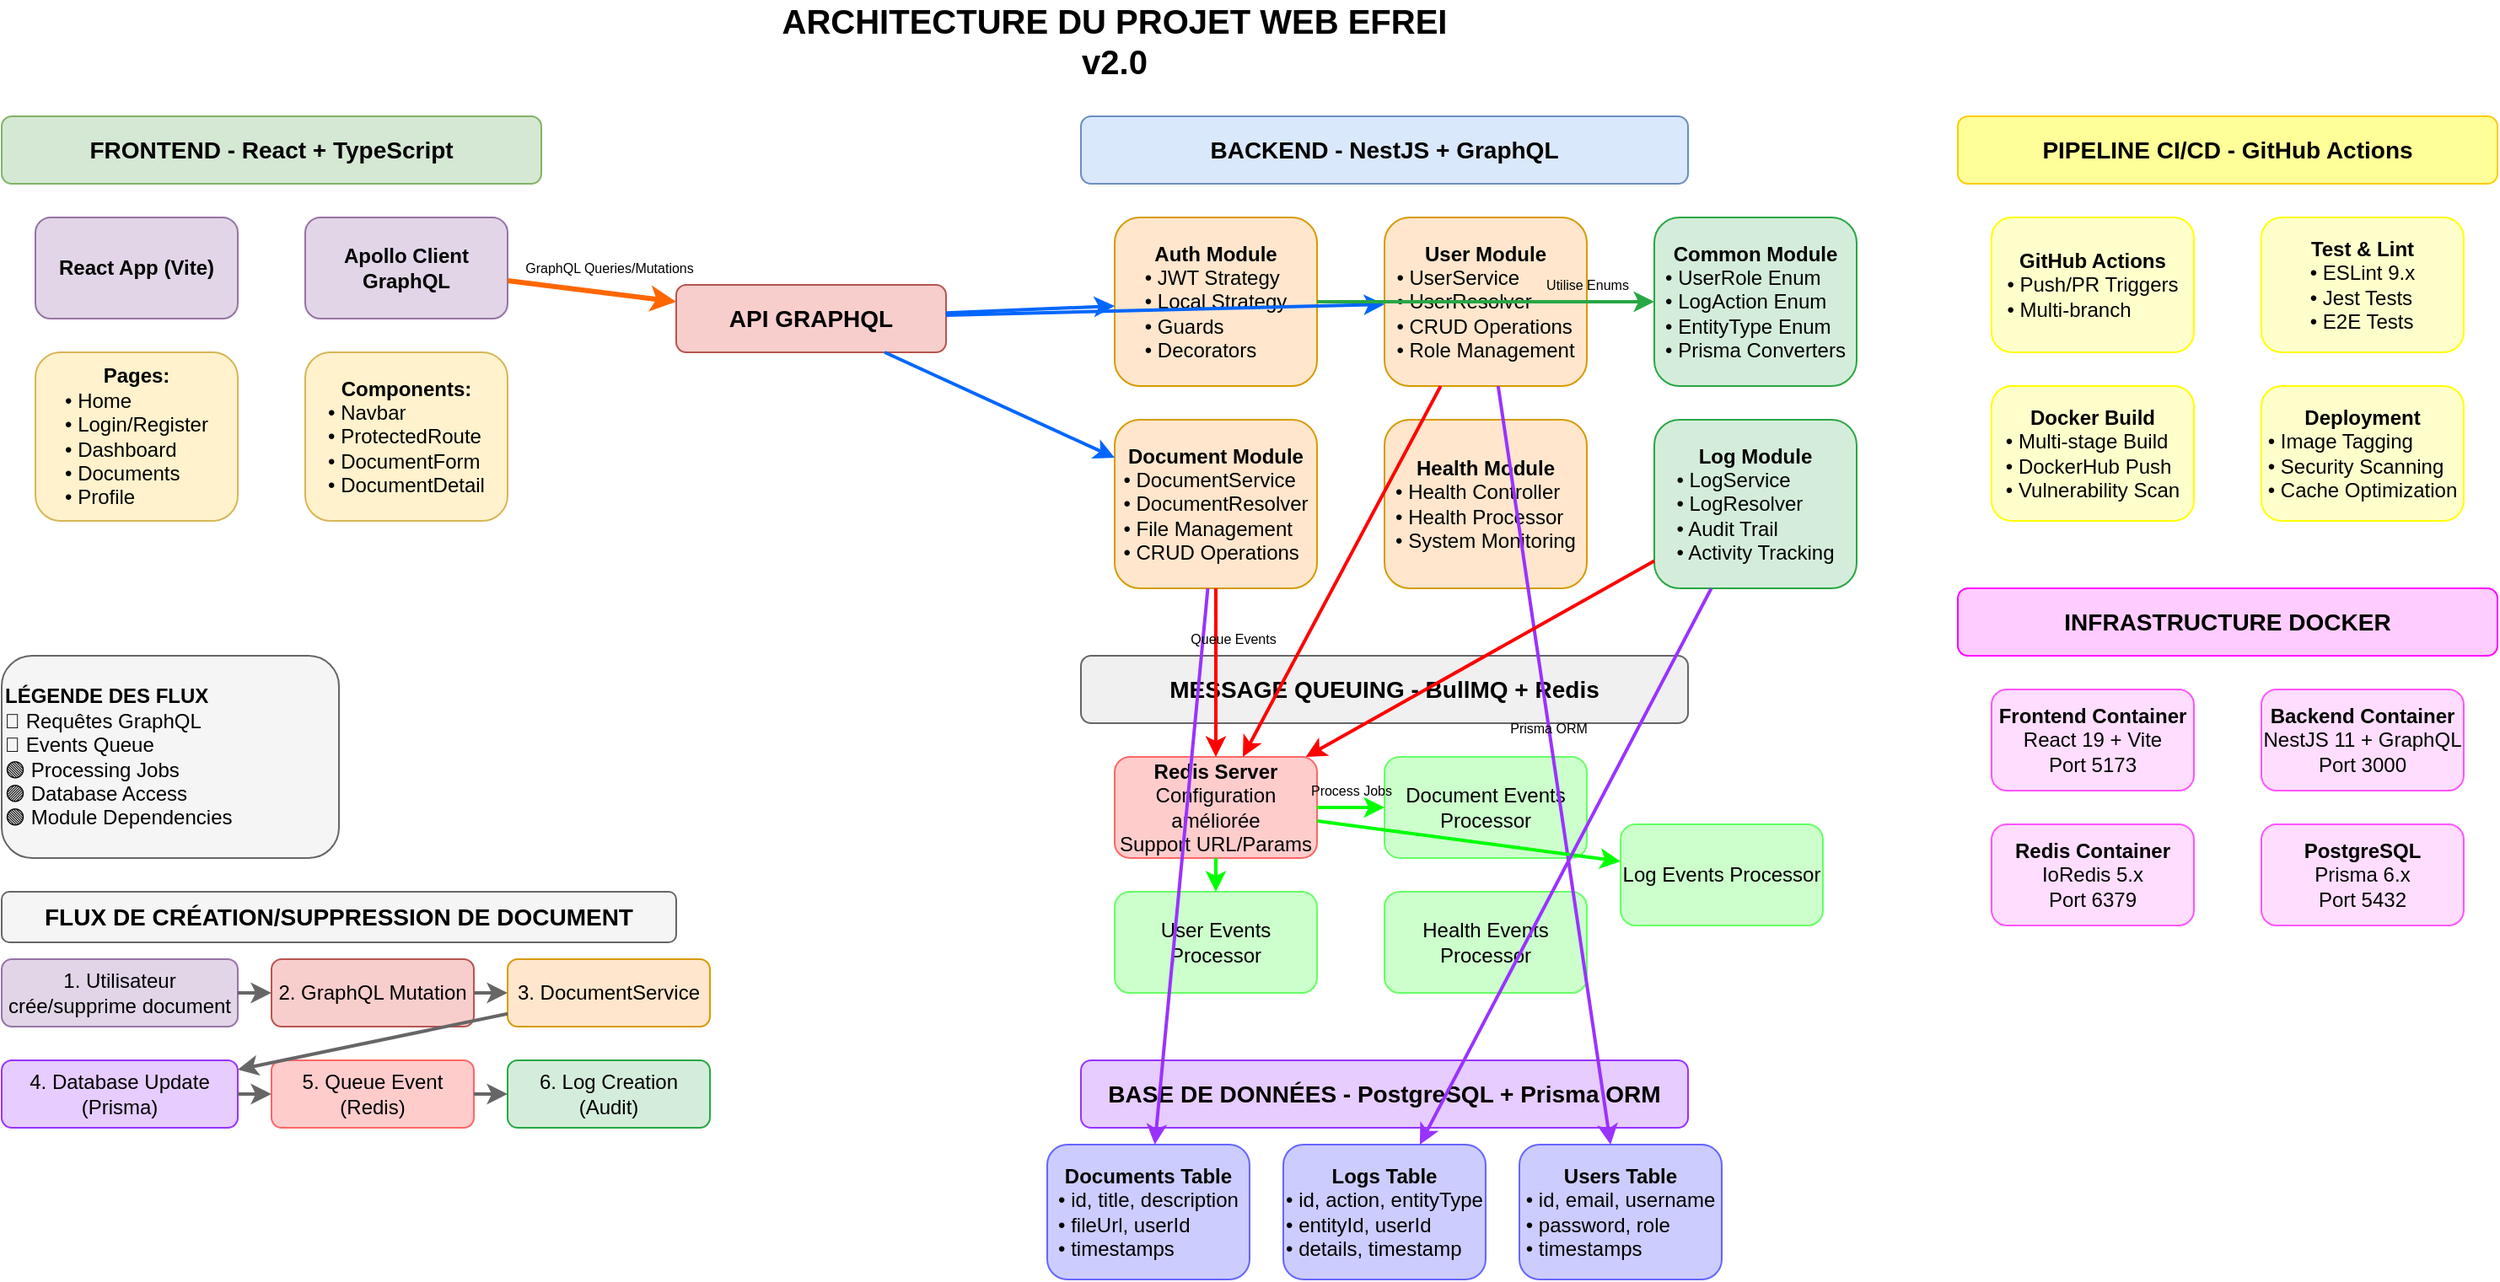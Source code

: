 <mxfile version="27.0.9">
  <diagram name="Architecture Projet Web EFREI v2.0" id="architecture">
    <mxGraphModel dx="1920" dy="1397" grid="1" gridSize="10" guides="1" tooltips="1" connect="1" arrows="1" fold="1" page="1" pageScale="1" pageWidth="1654" pageHeight="1169" math="0" shadow="0">
      <root>
        <mxCell id="0" />
        <mxCell id="1" parent="0" />
        <mxCell id="2" value="ARCHITECTURE DU PROJET WEB EFREI v2.0" style="text;html=1;strokeColor=none;fillColor=none;align=center;verticalAlign=middle;whiteSpace=wrap;rounded=0;fontSize=20;fontStyle=1;" parent="1" vertex="1">
          <mxGeometry x="500" y="20" width="400" height="30" as="geometry" />
        </mxCell>
        <mxCell id="3" value="FRONTEND - React + TypeScript" style="rounded=1;whiteSpace=wrap;html=1;fontSize=14;fontStyle=1;fillColor=#d5e8d4;strokeColor=#82b366;" parent="1" vertex="1">
          <mxGeometry x="40" y="80" width="320" height="40" as="geometry" />
        </mxCell>
        <mxCell id="4" value="&lt;b&gt;React App (Vite)&lt;/b&gt;" style="rounded=1;whiteSpace=wrap;html=1;fillColor=#e1d5e7;strokeColor=#9673a6;" parent="1" vertex="1">
          <mxGeometry x="60" y="140" width="120" height="60" as="geometry" />
        </mxCell>
        <mxCell id="5" value="&lt;b&gt;Apollo Client GraphQL&lt;/b&gt;" style="rounded=1;whiteSpace=wrap;html=1;fillColor=#e1d5e7;strokeColor=#9673a6;" parent="1" vertex="1">
          <mxGeometry x="220" y="140" width="120" height="60" as="geometry" />
        </mxCell>
        <mxCell id="6" value="&lt;b&gt;Pages:&lt;br&gt;&lt;div style=&quot;text-align: left;&quot;&gt;&lt;span style=&quot;font-weight: normal;&quot;&gt;• Home&lt;/span&gt;&lt;/div&gt;&lt;/b&gt;&lt;div style=&quot;text-align: left;&quot;&gt;• Login/Register&lt;/div&gt;&lt;div style=&quot;text-align: left;&quot;&gt;• Dashboard&lt;/div&gt;&lt;div style=&quot;text-align: left;&quot;&gt;• Documents&lt;/div&gt;&lt;div style=&quot;text-align: left;&quot;&gt;• Profile&lt;/div&gt;" style="rounded=1;whiteSpace=wrap;html=1;fillColor=#fff2cc;strokeColor=#d6b656;" parent="1" vertex="1">
          <mxGeometry x="60" y="220" width="120" height="100" as="geometry" />
        </mxCell>
        <mxCell id="7" value="&lt;b&gt;Components:&lt;br&gt;&lt;div style=&quot;text-align: left;&quot;&gt;&lt;span style=&quot;font-weight: normal;&quot;&gt;• Navbar&lt;/span&gt;&lt;/div&gt;&lt;/b&gt;&lt;div style=&quot;text-align: left;&quot;&gt;• ProtectedRoute&lt;/div&gt;&lt;div style=&quot;text-align: left;&quot;&gt;• DocumentForm&lt;/div&gt;&lt;div style=&quot;text-align: left;&quot;&gt;• DocumentDetail&lt;/div&gt;" style="rounded=1;whiteSpace=wrap;html=1;fillColor=#fff2cc;strokeColor=#d6b656;" parent="1" vertex="1">
          <mxGeometry x="220" y="220" width="120" height="100" as="geometry" />
        </mxCell>
        <mxCell id="8" value="API GRAPHQL" style="rounded=1;whiteSpace=wrap;html=1;fontSize=14;fontStyle=1;fillColor=#f8cecc;strokeColor=#b85450;" parent="1" vertex="1">
          <mxGeometry x="440" y="180" width="160" height="40" as="geometry" />
        </mxCell>
        <mxCell id="9" value="BACKEND - NestJS + GraphQL" style="rounded=1;whiteSpace=wrap;html=1;fontSize=14;fontStyle=1;fillColor=#dae8fc;strokeColor=#6c8ebf;" parent="1" vertex="1">
          <mxGeometry x="680" y="80" width="360" height="40" as="geometry" />
        </mxCell>
        <mxCell id="10" value="&lt;b&gt;Auth Module&lt;br&gt;&lt;div style=&quot;text-align: left;&quot;&gt;&lt;span style=&quot;font-weight: normal;&quot;&gt;• JWT Strategy&lt;/span&gt;&lt;/div&gt;&lt;/b&gt;&lt;div style=&quot;text-align: left;&quot;&gt;• Local Strategy&lt;/div&gt;&lt;div style=&quot;text-align: left;&quot;&gt;• Guards&lt;/div&gt;&lt;div style=&quot;text-align: left;&quot;&gt;• Decorators&lt;/div&gt;" style="rounded=1;whiteSpace=wrap;html=1;fillColor=#ffe6cc;strokeColor=#d79b00;" parent="1" vertex="1">
          <mxGeometry x="700" y="140" width="120" height="100" as="geometry" />
        </mxCell>
        <mxCell id="11" value="&lt;b&gt;User Module&lt;br&gt;&lt;div style=&quot;text-align: left;&quot;&gt;&lt;span style=&quot;font-weight: normal;&quot;&gt;• UserService&lt;/span&gt;&lt;/div&gt;&lt;/b&gt;&lt;div style=&quot;text-align: left;&quot;&gt;• UserResolver&lt;/div&gt;&lt;div style=&quot;text-align: left;&quot;&gt;• CRUD Operations&lt;/div&gt;&lt;div style=&quot;text-align: left;&quot;&gt;• Role Management&lt;/div&gt;" style="rounded=1;whiteSpace=wrap;html=1;fillColor=#ffe6cc;strokeColor=#d79b00;" parent="1" vertex="1">
          <mxGeometry x="860" y="140" width="120" height="100" as="geometry" />
        </mxCell>
        <mxCell id="12" value="&lt;b&gt;Document Module&lt;br&gt;&lt;div style=&quot;text-align: left;&quot;&gt;&lt;span style=&quot;font-weight: normal;&quot;&gt;• DocumentService&lt;/span&gt;&lt;/div&gt;&lt;/b&gt;&lt;div style=&quot;text-align: left;&quot;&gt;• DocumentResolver&lt;/div&gt;&lt;div style=&quot;text-align: left;&quot;&gt;• File Management&lt;/div&gt;&lt;div style=&quot;text-align: left;&quot;&gt;• CRUD Operations&lt;/div&gt;" style="rounded=1;whiteSpace=wrap;html=1;fillColor=#ffe6cc;strokeColor=#d79b00;" parent="1" vertex="1">
          <mxGeometry x="700" y="260" width="120" height="100" as="geometry" />
        </mxCell>
        <mxCell id="13" value="&lt;b&gt;Health Module&lt;br&gt;&lt;div style=&quot;text-align: left;&quot;&gt;&lt;span style=&quot;font-weight: normal;&quot;&gt;• Health Controller&lt;/span&gt;&lt;/div&gt;&lt;/b&gt;&lt;div style=&quot;text-align: left;&quot;&gt;• Health Processor&lt;/div&gt;&lt;div style=&quot;text-align: left;&quot;&gt;• System Monitoring&lt;/div&gt;" style="rounded=1;whiteSpace=wrap;html=1;fillColor=#ffe6cc;strokeColor=#d79b00;" parent="1" vertex="1">
          <mxGeometry x="860" y="260" width="120" height="100" as="geometry" />
        </mxCell>
        <mxCell id="60" value="&lt;b&gt;Common Module&lt;br&gt;&lt;div style=&quot;text-align: left;&quot;&gt;&lt;span style=&quot;font-weight: normal;&quot;&gt;• UserRole Enum&lt;/span&gt;&lt;/div&gt;&lt;/b&gt;&lt;div style=&quot;text-align: left;&quot;&gt;• LogAction Enum&lt;/div&gt;&lt;div style=&quot;text-align: left;&quot;&gt;• EntityType Enum&lt;/div&gt;&lt;div style=&quot;text-align: left;&quot;&gt;• Prisma Converters&lt;/div&gt;" style="rounded=1;whiteSpace=wrap;html=1;fillColor=#d4edda;strokeColor=#28a745;" parent="1" vertex="1">
          <mxGeometry x="1020" y="140" width="120" height="100" as="geometry" />
        </mxCell>
        <mxCell id="61" value="&lt;b&gt;Log Module&lt;br&gt;&lt;div style=&quot;text-align: left;&quot;&gt;&lt;span style=&quot;font-weight: normal;&quot;&gt;• LogService&lt;/span&gt;&lt;/div&gt;&lt;/b&gt;&lt;div style=&quot;text-align: left;&quot;&gt;• LogResolver&lt;/div&gt;&lt;div style=&quot;text-align: left;&quot;&gt;• Audit Trail&lt;/div&gt;&lt;div style=&quot;text-align: left;&quot;&gt;• Activity Tracking&lt;/div&gt;" style="rounded=1;whiteSpace=wrap;html=1;fillColor=#d4edda;strokeColor=#28a745;" parent="1" vertex="1">
          <mxGeometry x="1020" y="260" width="120" height="100" as="geometry" />
        </mxCell>
        <mxCell id="14" value="MESSAGE QUEUING - BullMQ + Redis" style="rounded=1;whiteSpace=wrap;html=1;fontSize=14;fontStyle=1;fillColor=#f0f0f0;strokeColor=#666666;" parent="1" vertex="1">
          <mxGeometry x="680" y="400" width="360" height="40" as="geometry" />
        </mxCell>
        <mxCell id="15" value="&lt;b&gt;Redis Server&lt;br&gt;&lt;/b&gt;Configuration améliorée&lt;br&gt;Support URL/Params" style="rounded=1;whiteSpace=wrap;html=1;fillColor=#ffcccc;strokeColor=#ff6666;" parent="1" vertex="1">
          <mxGeometry x="700" y="460" width="120" height="60" as="geometry" />
        </mxCell>
        <mxCell id="16" value="Document Events Processor" style="rounded=1;whiteSpace=wrap;html=1;fillColor=#ccffcc;strokeColor=#66ff66;" parent="1" vertex="1">
          <mxGeometry x="860" y="460" width="120" height="60" as="geometry" />
        </mxCell>
        <mxCell id="17" value="User Events Processor" style="rounded=1;whiteSpace=wrap;html=1;fillColor=#ccffcc;strokeColor=#66ff66;" parent="1" vertex="1">
          <mxGeometry x="700" y="540" width="120" height="60" as="geometry" />
        </mxCell>
        <mxCell id="18" value="Health Events Processor" style="rounded=1;whiteSpace=wrap;html=1;fillColor=#ccffcc;strokeColor=#66ff66;" parent="1" vertex="1">
          <mxGeometry x="860" y="540" width="120" height="60" as="geometry" />
        </mxCell>
        <mxCell id="62" value="Log Events Processor" style="rounded=1;whiteSpace=wrap;html=1;fillColor=#ccffcc;strokeColor=#66ff66;" parent="1" vertex="1">
          <mxGeometry x="1000" y="500" width="120" height="60" as="geometry" />
        </mxCell>
        <mxCell id="19" value="BASE DE DONNÉES - PostgreSQL + Prisma ORM" style="rounded=1;whiteSpace=wrap;html=1;fontSize=14;fontStyle=1;fillColor=#e6ccff;strokeColor=#9933ff;" parent="1" vertex="1">
          <mxGeometry x="680" y="640" width="360" height="40" as="geometry" />
        </mxCell>
        <mxCell id="20" value="&lt;b&gt;Users Table&lt;br&gt;&lt;div style=&quot;text-align: left;&quot;&gt;&lt;span style=&quot;font-weight: normal;&quot;&gt;• id, email, username&lt;/span&gt;&lt;/div&gt;&lt;/b&gt;&lt;div style=&quot;text-align: left;&quot;&gt;• password, role&lt;/div&gt;&lt;div style=&quot;text-align: left;&quot;&gt;• timestamps&lt;/div&gt;" style="rounded=1;whiteSpace=wrap;html=1;fillColor=#ccccff;strokeColor=#6666ff;" parent="1" vertex="1">
          <mxGeometry x="940" y="690" width="120" height="80" as="geometry" />
        </mxCell>
        <mxCell id="21" value="&lt;b&gt;Documents Table&lt;br&gt;&lt;div style=&quot;text-align: left;&quot;&gt;&lt;span style=&quot;font-weight: normal;&quot;&gt;• id, title, description&lt;/span&gt;&lt;/div&gt;&lt;/b&gt;&lt;div style=&quot;text-align: left;&quot;&gt;• fileUrl, userId&lt;/div&gt;&lt;div style=&quot;text-align: left;&quot;&gt;• timestamps&lt;/div&gt;" style="rounded=1;whiteSpace=wrap;html=1;fillColor=#ccccff;strokeColor=#6666ff;" parent="1" vertex="1">
          <mxGeometry x="660" y="690" width="120" height="80" as="geometry" />
        </mxCell>
        <mxCell id="22" value="&lt;b&gt;Logs Table&lt;br&gt;&lt;div style=&quot;text-align: left;&quot;&gt;&lt;span style=&quot;font-weight: normal;&quot;&gt;• id, action, entityType&lt;/span&gt;&lt;/div&gt;&lt;/b&gt;&lt;div style=&quot;text-align: left;&quot;&gt;• entityId, userId&lt;/div&gt;&lt;div style=&quot;text-align: left;&quot;&gt;• details, timestamp&lt;/div&gt;" style="rounded=1;whiteSpace=wrap;html=1;fillColor=#ccccff;strokeColor=#6666ff;" parent="1" vertex="1">
          <mxGeometry x="800" y="690" width="120" height="80" as="geometry" />
        </mxCell>
        <mxCell id="23" value="PIPELINE CI/CD - GitHub Actions" style="rounded=1;whiteSpace=wrap;html=1;fontSize=14;fontStyle=1;fillColor=#ffff99;strokeColor=#ffcc00;" parent="1" vertex="1">
          <mxGeometry x="1200" y="80" width="320" height="40" as="geometry" />
        </mxCell>
        <mxCell id="24" value="&lt;b&gt;GitHub Actions&lt;br&gt;&lt;div style=&quot;text-align: left;&quot;&gt;&lt;span style=&quot;font-weight: normal;&quot;&gt;• Push/PR Triggers&lt;/span&gt;&lt;/div&gt;&lt;/b&gt;&lt;div style=&quot;text-align: left;&quot;&gt;• Multi-branch&lt;/div&gt;" style="rounded=1;whiteSpace=wrap;html=1;fillColor=#ffffcc;strokeColor=#ffff00;" parent="1" vertex="1">
          <mxGeometry x="1220" y="140" width="120" height="80" as="geometry" />
        </mxCell>
        <mxCell id="25" value="&lt;b&gt;Test &amp; Lint&lt;br&gt;&lt;div style=&quot;text-align: left;&quot;&gt;&lt;span style=&quot;font-weight: normal;&quot;&gt;• ESLint 9.x&lt;/span&gt;&lt;/div&gt;&lt;/b&gt;&lt;div style=&quot;text-align: left;&quot;&gt;• Jest Tests&lt;/div&gt;&lt;div style=&quot;text-align: left;&quot;&gt;• E2E Tests&lt;/div&gt;" style="rounded=1;whiteSpace=wrap;html=1;fillColor=#ffffcc;strokeColor=#ffff00;" parent="1" vertex="1">
          <mxGeometry x="1380" y="140" width="120" height="80" as="geometry" />
        </mxCell>
        <mxCell id="26" value="&lt;b&gt;Docker Build&lt;br&gt;&lt;div style=&quot;text-align: left;&quot;&gt;&lt;span style=&quot;font-weight: normal;&quot;&gt;• Multi-stage Build&lt;/span&gt;&lt;/div&gt;&lt;/b&gt;&lt;div style=&quot;text-align: left;&quot;&gt;• DockerHub Push&lt;/div&gt;&lt;div style=&quot;text-align: left;&quot;&gt;• Vulnerability Scan&lt;/div&gt;" style="rounded=1;whiteSpace=wrap;html=1;fillColor=#ffffcc;strokeColor=#ffff00;" parent="1" vertex="1">
          <mxGeometry x="1220" y="240" width="120" height="80" as="geometry" />
        </mxCell>
        <mxCell id="27" value="&lt;b&gt;Deployment&lt;br&gt;&lt;div style=&quot;text-align: left;&quot;&gt;&lt;span style=&quot;font-weight: normal;&quot;&gt;• Image Tagging&lt;/span&gt;&lt;/div&gt;&lt;/b&gt;&lt;div style=&quot;text-align: left;&quot;&gt;• Security Scanning&lt;/div&gt;&lt;div style=&quot;text-align: left;&quot;&gt;• Cache Optimization&lt;/div&gt;" style="rounded=1;whiteSpace=wrap;html=1;fillColor=#ffffcc;strokeColor=#ffff00;" parent="1" vertex="1">
          <mxGeometry x="1380" y="240" width="120" height="80" as="geometry" />
        </mxCell>
        <mxCell id="28" value="INFRASTRUCTURE DOCKER" style="rounded=1;whiteSpace=wrap;html=1;fontSize=14;fontStyle=1;fillColor=#ffccff;strokeColor=#ff00ff;" parent="1" vertex="1">
          <mxGeometry x="1200" y="360" width="320" height="40" as="geometry" />
        </mxCell>
        <mxCell id="29" value="&lt;b&gt;Frontend Container&lt;br&gt;&lt;/b&gt;React 19 + Vite&lt;br&gt;Port 5173" style="rounded=1;whiteSpace=wrap;html=1;fillColor=#ffddff;strokeColor=#ff55ff;" parent="1" vertex="1">
          <mxGeometry x="1220" y="420" width="120" height="60" as="geometry" />
        </mxCell>
        <mxCell id="30" value="&lt;b&gt;Backend Container&lt;br&gt;&lt;/b&gt;NestJS 11 + GraphQL&lt;br&gt;Port 3000" style="rounded=1;whiteSpace=wrap;html=1;fillColor=#ffddff;strokeColor=#ff55ff;" parent="1" vertex="1">
          <mxGeometry x="1380" y="420" width="120" height="60" as="geometry" />
        </mxCell>
        <mxCell id="31" value="&lt;b&gt;Redis Container&lt;br&gt;&lt;/b&gt;IoRedis 5.x&lt;br&gt;Port 6379" style="rounded=1;whiteSpace=wrap;html=1;fillColor=#ffddff;strokeColor=#ff55ff;" parent="1" vertex="1">
          <mxGeometry x="1220" y="500" width="120" height="60" as="geometry" />
        </mxCell>
        <mxCell id="32" value="&lt;b&gt;PostgreSQL&lt;br&gt;&lt;/b&gt;Prisma 6.x&lt;br&gt;Port 5432" style="rounded=1;whiteSpace=wrap;html=1;fillColor=#ffddff;strokeColor=#ff55ff;" parent="1" vertex="1">
          <mxGeometry x="1380" y="500" width="120" height="60" as="geometry" />
        </mxCell>
        <mxCell id="33" value="" style="endArrow=classic;html=1;rounded=0;strokeWidth=3;strokeColor=#ff6600;" parent="1" source="5" target="8" edge="1">
          <mxGeometry width="50" height="50" relative="1" as="geometry">
            <mxPoint x="360" y="200" as="sourcePoint" />
            <mxPoint x="410" y="150" as="targetPoint" />
          </mxGeometry>
        </mxCell>
        <mxCell id="34" value="GraphQL Queries/Mutations" style="edgeLabel;html=1;align=center;verticalAlign=middle;resizable=0;points=[];fontSize=8;labelBackgroundColor=none;" parent="33" vertex="1" connectable="0">
          <mxGeometry x="-0.1" y="-1" relative="1" as="geometry">
            <mxPoint x="15" y="-14" as="offset" />
          </mxGeometry>
        </mxCell>
        <mxCell id="35" value="" style="endArrow=classic;html=1;rounded=0;strokeWidth=2;strokeColor=#0066ff;" parent="1" source="8" target="10" edge="1">
          <mxGeometry width="50" height="50" relative="1" as="geometry">
            <mxPoint x="610" y="200" as="sourcePoint" />
            <mxPoint x="660" y="150" as="targetPoint" />
          </mxGeometry>
        </mxCell>
        <mxCell id="36" value="" style="endArrow=classic;html=1;rounded=0;strokeWidth=2;strokeColor=#0066ff;" parent="1" source="8" target="11" edge="1">
          <mxGeometry width="50" height="50" relative="1" as="geometry">
            <mxPoint x="610" y="200" as="sourcePoint" />
            <mxPoint x="660" y="150" as="targetPoint" />
          </mxGeometry>
        </mxCell>
        <mxCell id="37" value="" style="endArrow=classic;html=1;rounded=0;strokeWidth=2;strokeColor=#0066ff;" parent="1" source="8" target="12" edge="1">
          <mxGeometry width="50" height="50" relative="1" as="geometry">
            <mxPoint x="610" y="200" as="sourcePoint" />
            <mxPoint x="660" y="150" as="targetPoint" />
          </mxGeometry>
        </mxCell>
        <mxCell id="63" value="" style="endArrow=classic;html=1;rounded=0;strokeWidth=2;strokeColor=#28a745;" parent="1" source="10" target="60" edge="1">
          <mxGeometry width="50" height="50" relative="1" as="geometry">
            <mxPoint x="820" y="180" as="sourcePoint" />
            <mxPoint x="1020" y="180" as="targetPoint" />
          </mxGeometry>
        </mxCell>
        <mxCell id="64" value="Utilise Enums" style="edgeLabel;html=1;align=center;verticalAlign=middle;resizable=0;points=[];fontSize=8;labelBackgroundColor=none;" parent="63" vertex="1" connectable="0">
          <mxGeometry x="-0.1" y="-1" relative="1" as="geometry">
            <mxPoint x="70" y="-11" as="offset" />
          </mxGeometry>
        </mxCell>
        <mxCell id="38" value="" style="endArrow=classic;html=1;rounded=0;strokeWidth=2;strokeColor=#9933ff;" parent="1" source="11" target="20" edge="1">
          <mxGeometry width="50" height="50" relative="1" as="geometry">
            <mxPoint x="900" y="260" as="sourcePoint" />
            <mxPoint x="950" y="210" as="targetPoint" />
          </mxGeometry>
        </mxCell>
        <mxCell id="39" value="Prisma ORM" style="edgeLabel;html=1;align=center;verticalAlign=middle;resizable=0;points=[];fontSize=8;labelBackgroundColor=none;" parent="38" vertex="1" connectable="0">
          <mxGeometry x="-0.1" y="-1" relative="1" as="geometry">
            <mxPoint as="offset" />
          </mxGeometry>
        </mxCell>
        <mxCell id="40" value="" style="endArrow=classic;html=1;rounded=0;strokeWidth=2;strokeColor=#9933ff;" parent="1" source="12" target="21" edge="1">
          <mxGeometry width="50" height="50" relative="1" as="geometry">
            <mxPoint x="820" y="380" as="sourcePoint" />
            <mxPoint x="870" y="330" as="targetPoint" />
          </mxGeometry>
        </mxCell>
        <mxCell id="41" value="" style="endArrow=classic;html=1;rounded=0;strokeWidth=2;strokeColor=#ff0000;" parent="1" source="12" target="15" edge="1">
          <mxGeometry width="50" height="50" relative="1" as="geometry">
            <mxPoint x="760" y="380" as="sourcePoint" />
            <mxPoint x="810" y="330" as="targetPoint" />
          </mxGeometry>
        </mxCell>
        <mxCell id="42" value="Queue Events" style="edgeLabel;html=1;align=center;verticalAlign=middle;resizable=0;points=[];fontSize=8;labelBackgroundColor=none;" parent="41" vertex="1" connectable="0">
          <mxGeometry x="-0.1" y="-1" relative="1" as="geometry">
            <mxPoint x="11" y="-15" as="offset" />
          </mxGeometry>
        </mxCell>
        <mxCell id="43" value="" style="endArrow=classic;html=1;rounded=0;strokeWidth=2;strokeColor=#ff0000;" parent="1" source="11" target="15" edge="1">
          <mxGeometry width="50" height="50" relative="1" as="geometry">
            <mxPoint x="920" y="260" as="sourcePoint" />
            <mxPoint x="970" y="210" as="targetPoint" />
          </mxGeometry>
        </mxCell>
        <mxCell id="65" value="" style="endArrow=classic;html=1;rounded=0;strokeWidth=2;strokeColor=#ff0000;" parent="1" source="61" target="15" edge="1">
          <mxGeometry width="50" height="50" relative="1" as="geometry">
            <mxPoint x="1020" y="320" as="sourcePoint" />
            <mxPoint x="820" y="490" as="targetPoint" />
          </mxGeometry>
        </mxCell>
        <mxCell id="44" value="" style="endArrow=classic;html=1;rounded=0;strokeWidth=2;strokeColor=#00ff00;" parent="1" source="15" target="16" edge="1">
          <mxGeometry width="50" height="50" relative="1" as="geometry">
            <mxPoint x="840" y="490" as="sourcePoint" />
            <mxPoint x="890" y="440" as="targetPoint" />
          </mxGeometry>
        </mxCell>
        <mxCell id="45" value="Process Jobs" style="edgeLabel;html=1;align=center;verticalAlign=middle;resizable=0;points=[];fontSize=8;labelBackgroundColor=none;" parent="44" vertex="1" connectable="0">
          <mxGeometry x="-0.1" y="-1" relative="1" as="geometry">
            <mxPoint x="2" y="-11" as="offset" />
          </mxGeometry>
        </mxCell>
        <mxCell id="46" value="" style="endArrow=classic;html=1;rounded=0;strokeWidth=2;strokeColor=#00ff00;" parent="1" source="15" target="17" edge="1">
          <mxGeometry width="50" height="50" relative="1" as="geometry">
            <mxPoint x="760" y="530" as="sourcePoint" />
            <mxPoint x="810" y="480" as="targetPoint" />
          </mxGeometry>
        </mxCell>
        <mxCell id="66" value="" style="endArrow=classic;html=1;rounded=0;strokeWidth=2;strokeColor=#00ff00;" parent="1" source="15" target="62" edge="1">
          <mxGeometry width="50" height="50" relative="1" as="geometry">
            <mxPoint x="820" y="490" as="sourcePoint" />
            <mxPoint x="1020" y="490" as="targetPoint" />
          </mxGeometry>
        </mxCell>
        <mxCell id="67" value="" style="endArrow=classic;html=1;rounded=0;strokeWidth=2;strokeColor=#9933ff;" parent="1" source="61" target="22" edge="1">
          <mxGeometry width="50" height="50" relative="1" as="geometry">
            <mxPoint x="1020" y="360" as="sourcePoint" />
            <mxPoint x="900" y="780" as="targetPoint" />
          </mxGeometry>
        </mxCell>
        <mxCell id="47" value="&lt;b&gt;LÉGENDE DES FLUX&lt;br&gt;&lt;/b&gt;🔵 Requêtes GraphQL&lt;br&gt;🔴 Events Queue&lt;br&gt;🟢 Processing Jobs&lt;br&gt;🟣 Database Access&lt;br&gt;🟢&amp;nbsp;Module Dependencies" style="rounded=1;whiteSpace=wrap;html=1;fillColor=#f5f5f5;strokeColor=#666666;align=left;" parent="1" vertex="1">
          <mxGeometry x="40" y="400" width="200" height="120" as="geometry" />
        </mxCell>
        <mxCell id="48" value="FLUX DE CRÉATION/SUPPRESSION DE DOCUMENT" style="text;html=1;strokeColor=#666666;fillColor=#f5f5f5;align=center;verticalAlign=middle;whiteSpace=wrap;rounded=1;fontSize=14;fontStyle=1;" parent="1" vertex="1">
          <mxGeometry x="40" y="540" width="400" height="30" as="geometry" />
        </mxCell>
        <mxCell id="49" value="1. Utilisateur crée/supprime document" style="rounded=1;whiteSpace=wrap;html=1;fillColor=#e1d5e7;strokeColor=#9673a6;" parent="1" vertex="1">
          <mxGeometry x="40" y="580" width="140" height="40" as="geometry" />
        </mxCell>
        <mxCell id="50" value="2. GraphQL Mutation" style="rounded=1;whiteSpace=wrap;html=1;fillColor=#f8cecc;strokeColor=#b85450;" parent="1" vertex="1">
          <mxGeometry x="200" y="580" width="120" height="40" as="geometry" />
        </mxCell>
        <mxCell id="51" value="3. DocumentService" style="rounded=1;whiteSpace=wrap;html=1;fillColor=#ffe6cc;strokeColor=#d79b00;" parent="1" vertex="1">
          <mxGeometry x="340" y="580" width="120" height="40" as="geometry" />
        </mxCell>
        <mxCell id="52" value="4. Database Update (Prisma)" style="rounded=1;whiteSpace=wrap;html=1;fillColor=#e6ccff;strokeColor=#9933ff;" parent="1" vertex="1">
          <mxGeometry x="40" y="640" width="140" height="40" as="geometry" />
        </mxCell>
        <mxCell id="53" value="5. Queue Event (Redis)" style="rounded=1;whiteSpace=wrap;html=1;fillColor=#ffcccc;strokeColor=#ff6666;" parent="1" vertex="1">
          <mxGeometry x="200" y="640" width="120" height="40" as="geometry" />
        </mxCell>
        <mxCell id="54" value="6. Log Creation (Audit)" style="rounded=1;whiteSpace=wrap;html=1;fillColor=#d4edda;strokeColor=#28a745;" parent="1" vertex="1">
          <mxGeometry x="340" y="640" width="120" height="40" as="geometry" />
        </mxCell>
        <mxCell id="55" value="" style="endArrow=classic;html=1;rounded=0;strokeWidth=2;strokeColor=#666666;" parent="1" source="49" target="50" edge="1">
          <mxGeometry width="50" height="50" relative="1" as="geometry">
            <mxPoint x="180" y="600" as="sourcePoint" />
            <mxPoint x="230" y="550" as="targetPoint" />
          </mxGeometry>
        </mxCell>
        <mxCell id="56" value="" style="endArrow=classic;html=1;rounded=0;strokeWidth=2;strokeColor=#666666;" parent="1" source="50" target="51" edge="1">
          <mxGeometry width="50" height="50" relative="1" as="geometry">
            <mxPoint x="320" y="600" as="sourcePoint" />
            <mxPoint x="370" y="550" as="targetPoint" />
          </mxGeometry>
        </mxCell>
        <mxCell id="57" value="" style="endArrow=classic;html=1;rounded=0;strokeWidth=2;strokeColor=#666666;" parent="1" source="51" target="52" edge="1">
          <mxGeometry width="50" height="50" relative="1" as="geometry">
            <mxPoint x="400" y="620" as="sourcePoint" />
            <mxPoint x="450" y="570" as="targetPoint" />
          </mxGeometry>
        </mxCell>
        <mxCell id="58" value="" style="endArrow=classic;html=1;rounded=0;strokeWidth=2;strokeColor=#666666;" parent="1" source="52" target="53" edge="1">
          <mxGeometry width="50" height="50" relative="1" as="geometry">
            <mxPoint x="180" y="660" as="sourcePoint" />
            <mxPoint x="230" y="610" as="targetPoint" />
          </mxGeometry>
        </mxCell>
        <mxCell id="59" value="" style="endArrow=classic;html=1;rounded=0;strokeWidth=2;strokeColor=#666666;" parent="1" source="53" target="54" edge="1">
          <mxGeometry width="50" height="50" relative="1" as="geometry">
            <mxPoint x="320" y="660" as="sourcePoint" />
            <mxPoint x="370" y="610" as="targetPoint" />
          </mxGeometry>
        </mxCell>
      </root>
    </mxGraphModel>
  </diagram>
</mxfile>
